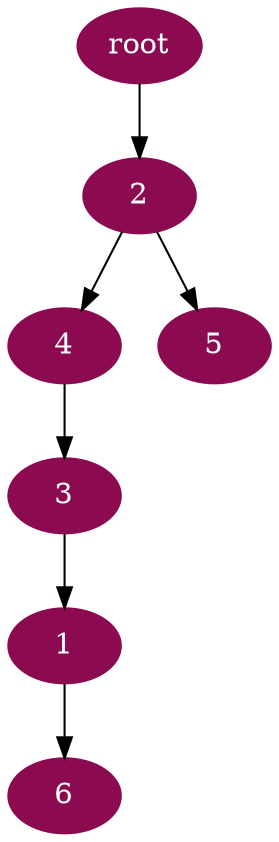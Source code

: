digraph G {
node [color=deeppink4, style=filled, fontcolor=white];
3 -> 1;
"root" -> 2;
4 -> 3;
2 -> 4;
2 -> 5;
1 -> 6;
}
